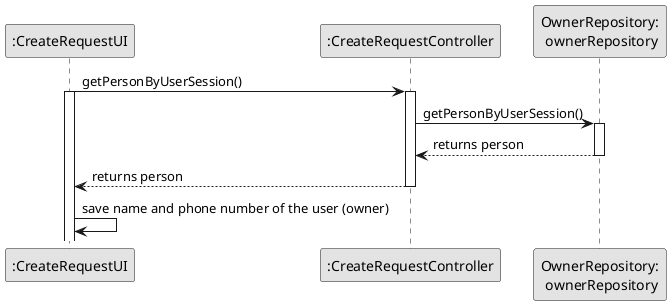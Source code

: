 @startuml
skinparam monochrome true
skinparam packageStyle rectangle
skinparam shadowing false

participant ":CreateRequestUI" as UI
participant ":CreateRequestController" as CTRL
participant "OwnerRepository:\n ownerRepository" as OwnRep


UI -> CTRL : getPersonByUserSession()

    activate UI
    activate CTRL

    CTRL -> OwnRep : getPersonByUserSession()
    activate OwnRep

    OwnRep --> CTRL : returns person
    deactivate OwnRep

    CTRL --> UI : returns person
    deactivate CTRL


    UI -> UI : save name and phone number of the user (owner)
@enduml